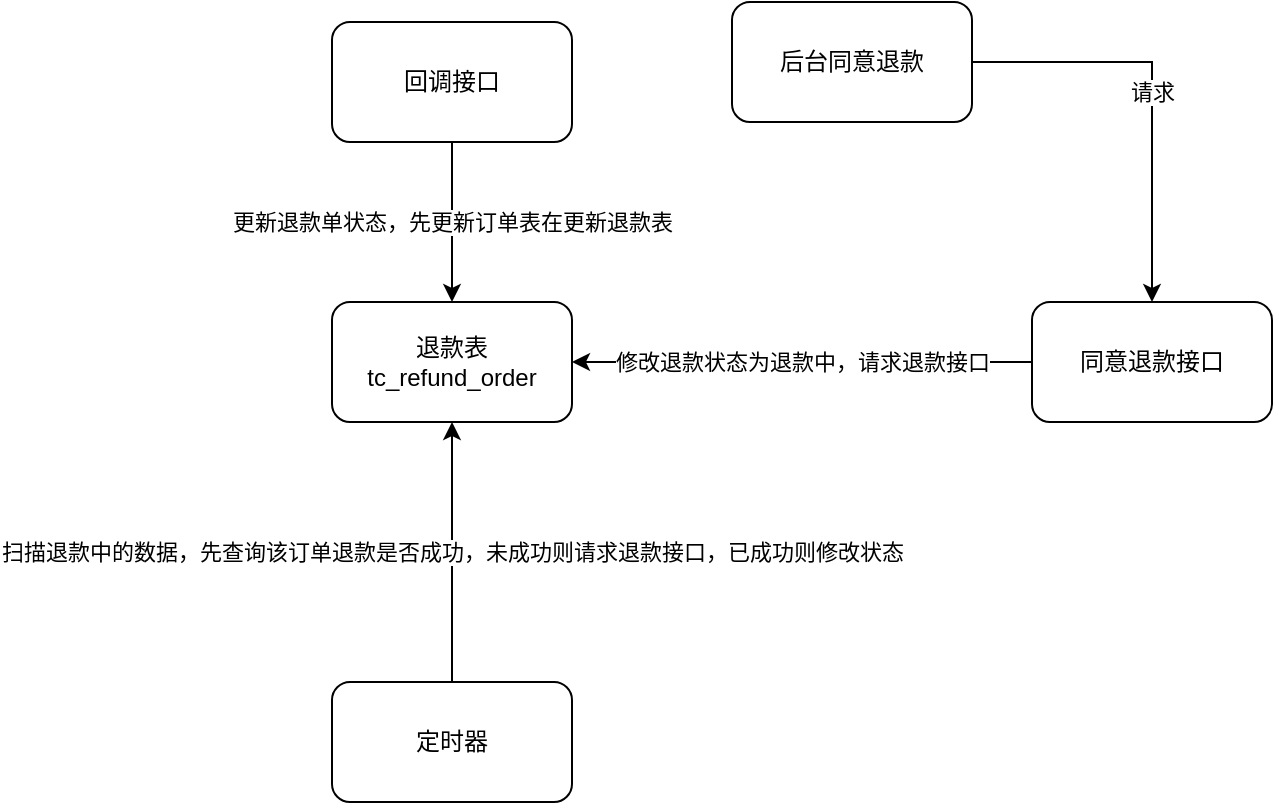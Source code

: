 <mxfile version="14.7.3" type="github">
  <diagram id="uEqumdrDDW2e8-vOETnu" name="第 1 页">
    <mxGraphModel dx="1422" dy="763" grid="1" gridSize="10" guides="1" tooltips="1" connect="1" arrows="1" fold="1" page="1" pageScale="1" pageWidth="827" pageHeight="1169" math="0" shadow="0">
      <root>
        <mxCell id="0" />
        <mxCell id="1" parent="0" />
        <mxCell id="oSnMHK_lwXkaq8BLRrkO-5" value="请求" style="edgeStyle=orthogonalEdgeStyle;rounded=0;orthogonalLoop=1;jettySize=auto;html=1;entryX=0.5;entryY=0;entryDx=0;entryDy=0;" edge="1" parent="1" source="oSnMHK_lwXkaq8BLRrkO-1" target="oSnMHK_lwXkaq8BLRrkO-2">
          <mxGeometry relative="1" as="geometry" />
        </mxCell>
        <mxCell id="oSnMHK_lwXkaq8BLRrkO-1" value="后台同意退款" style="rounded=1;whiteSpace=wrap;html=1;" vertex="1" parent="1">
          <mxGeometry x="540" y="50" width="120" height="60" as="geometry" />
        </mxCell>
        <mxCell id="oSnMHK_lwXkaq8BLRrkO-9" value="修改退款状态为退款中，请求退款接口" style="edgeStyle=orthogonalEdgeStyle;rounded=0;orthogonalLoop=1;jettySize=auto;html=1;entryX=1;entryY=0.5;entryDx=0;entryDy=0;" edge="1" parent="1" source="oSnMHK_lwXkaq8BLRrkO-2" target="oSnMHK_lwXkaq8BLRrkO-3">
          <mxGeometry relative="1" as="geometry" />
        </mxCell>
        <mxCell id="oSnMHK_lwXkaq8BLRrkO-2" value="同意退款接口" style="rounded=1;whiteSpace=wrap;html=1;" vertex="1" parent="1">
          <mxGeometry x="690" y="200" width="120" height="60" as="geometry" />
        </mxCell>
        <mxCell id="oSnMHK_lwXkaq8BLRrkO-3" value="退款表tc_refund_order" style="rounded=1;whiteSpace=wrap;html=1;" vertex="1" parent="1">
          <mxGeometry x="340" y="200" width="120" height="60" as="geometry" />
        </mxCell>
        <mxCell id="oSnMHK_lwXkaq8BLRrkO-10" value="扫描退款中的数据，先查询该订单退款是否成功，未成功则请求退款接口，已成功则修改状态" style="edgeStyle=orthogonalEdgeStyle;rounded=0;orthogonalLoop=1;jettySize=auto;html=1;entryX=0.5;entryY=1;entryDx=0;entryDy=0;" edge="1" parent="1" source="oSnMHK_lwXkaq8BLRrkO-6" target="oSnMHK_lwXkaq8BLRrkO-3">
          <mxGeometry relative="1" as="geometry" />
        </mxCell>
        <mxCell id="oSnMHK_lwXkaq8BLRrkO-6" value="定时器" style="rounded=1;whiteSpace=wrap;html=1;" vertex="1" parent="1">
          <mxGeometry x="340" y="390" width="120" height="60" as="geometry" />
        </mxCell>
        <mxCell id="oSnMHK_lwXkaq8BLRrkO-17" value="更新退款单状态，先更新订单表在更新退款表" style="edgeStyle=orthogonalEdgeStyle;rounded=0;orthogonalLoop=1;jettySize=auto;html=1;" edge="1" parent="1" source="oSnMHK_lwXkaq8BLRrkO-14" target="oSnMHK_lwXkaq8BLRrkO-3">
          <mxGeometry relative="1" as="geometry" />
        </mxCell>
        <mxCell id="oSnMHK_lwXkaq8BLRrkO-14" value="回调接口" style="rounded=1;whiteSpace=wrap;html=1;" vertex="1" parent="1">
          <mxGeometry x="340" y="60" width="120" height="60" as="geometry" />
        </mxCell>
      </root>
    </mxGraphModel>
  </diagram>
</mxfile>
